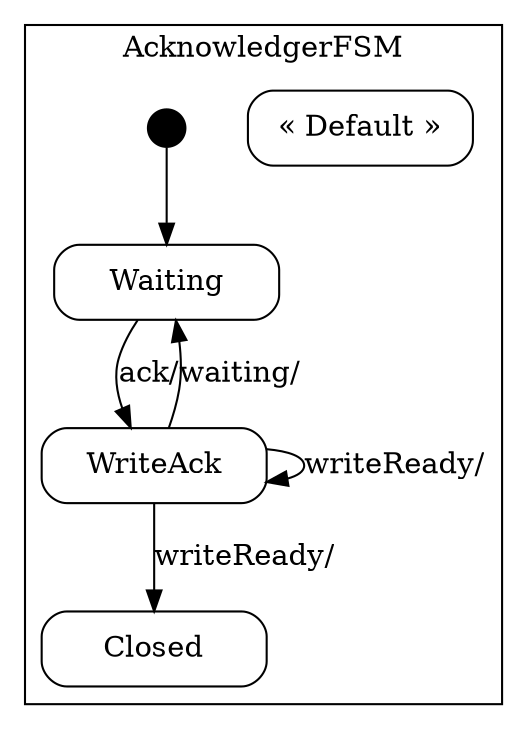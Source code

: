 digraph Acknowledger_sm {

    node
        [shape=Mrecord width=1.5];

    subgraph cluster_AcknowledgerFSM {

        label="AcknowledgerFSM";

        //
        // States (Nodes)
        //

        "AcknowledgerFSM::Waiting"
            [label="{Waiting}"];

        "AcknowledgerFSM::WriteAck"
            [label="{WriteAck}"];

        "AcknowledgerFSM::Closed"
            [label="{Closed}"];

        "AcknowledgerFSM::DefaultState"
            [label="{&laquo; Default &raquo;}"];

        "%start"
            [label="" shape=circle style=filled fillcolor=black width=0.25];

        //
        // Transitions (Edges)
        //

        "AcknowledgerFSM::Waiting" -> "AcknowledgerFSM::WriteAck"
            [label="ack/\l"];

        "AcknowledgerFSM::WriteAck" -> "AcknowledgerFSM::Closed"
            [label="writeReady/\l"];

        "AcknowledgerFSM::WriteAck" -> "AcknowledgerFSM::WriteAck"
            [label="writeReady/\l"];

        "AcknowledgerFSM::WriteAck" -> "AcknowledgerFSM::Waiting"
            [label="waiting/\l"];

        "%start" -> "AcknowledgerFSM::Waiting"
    }

}
